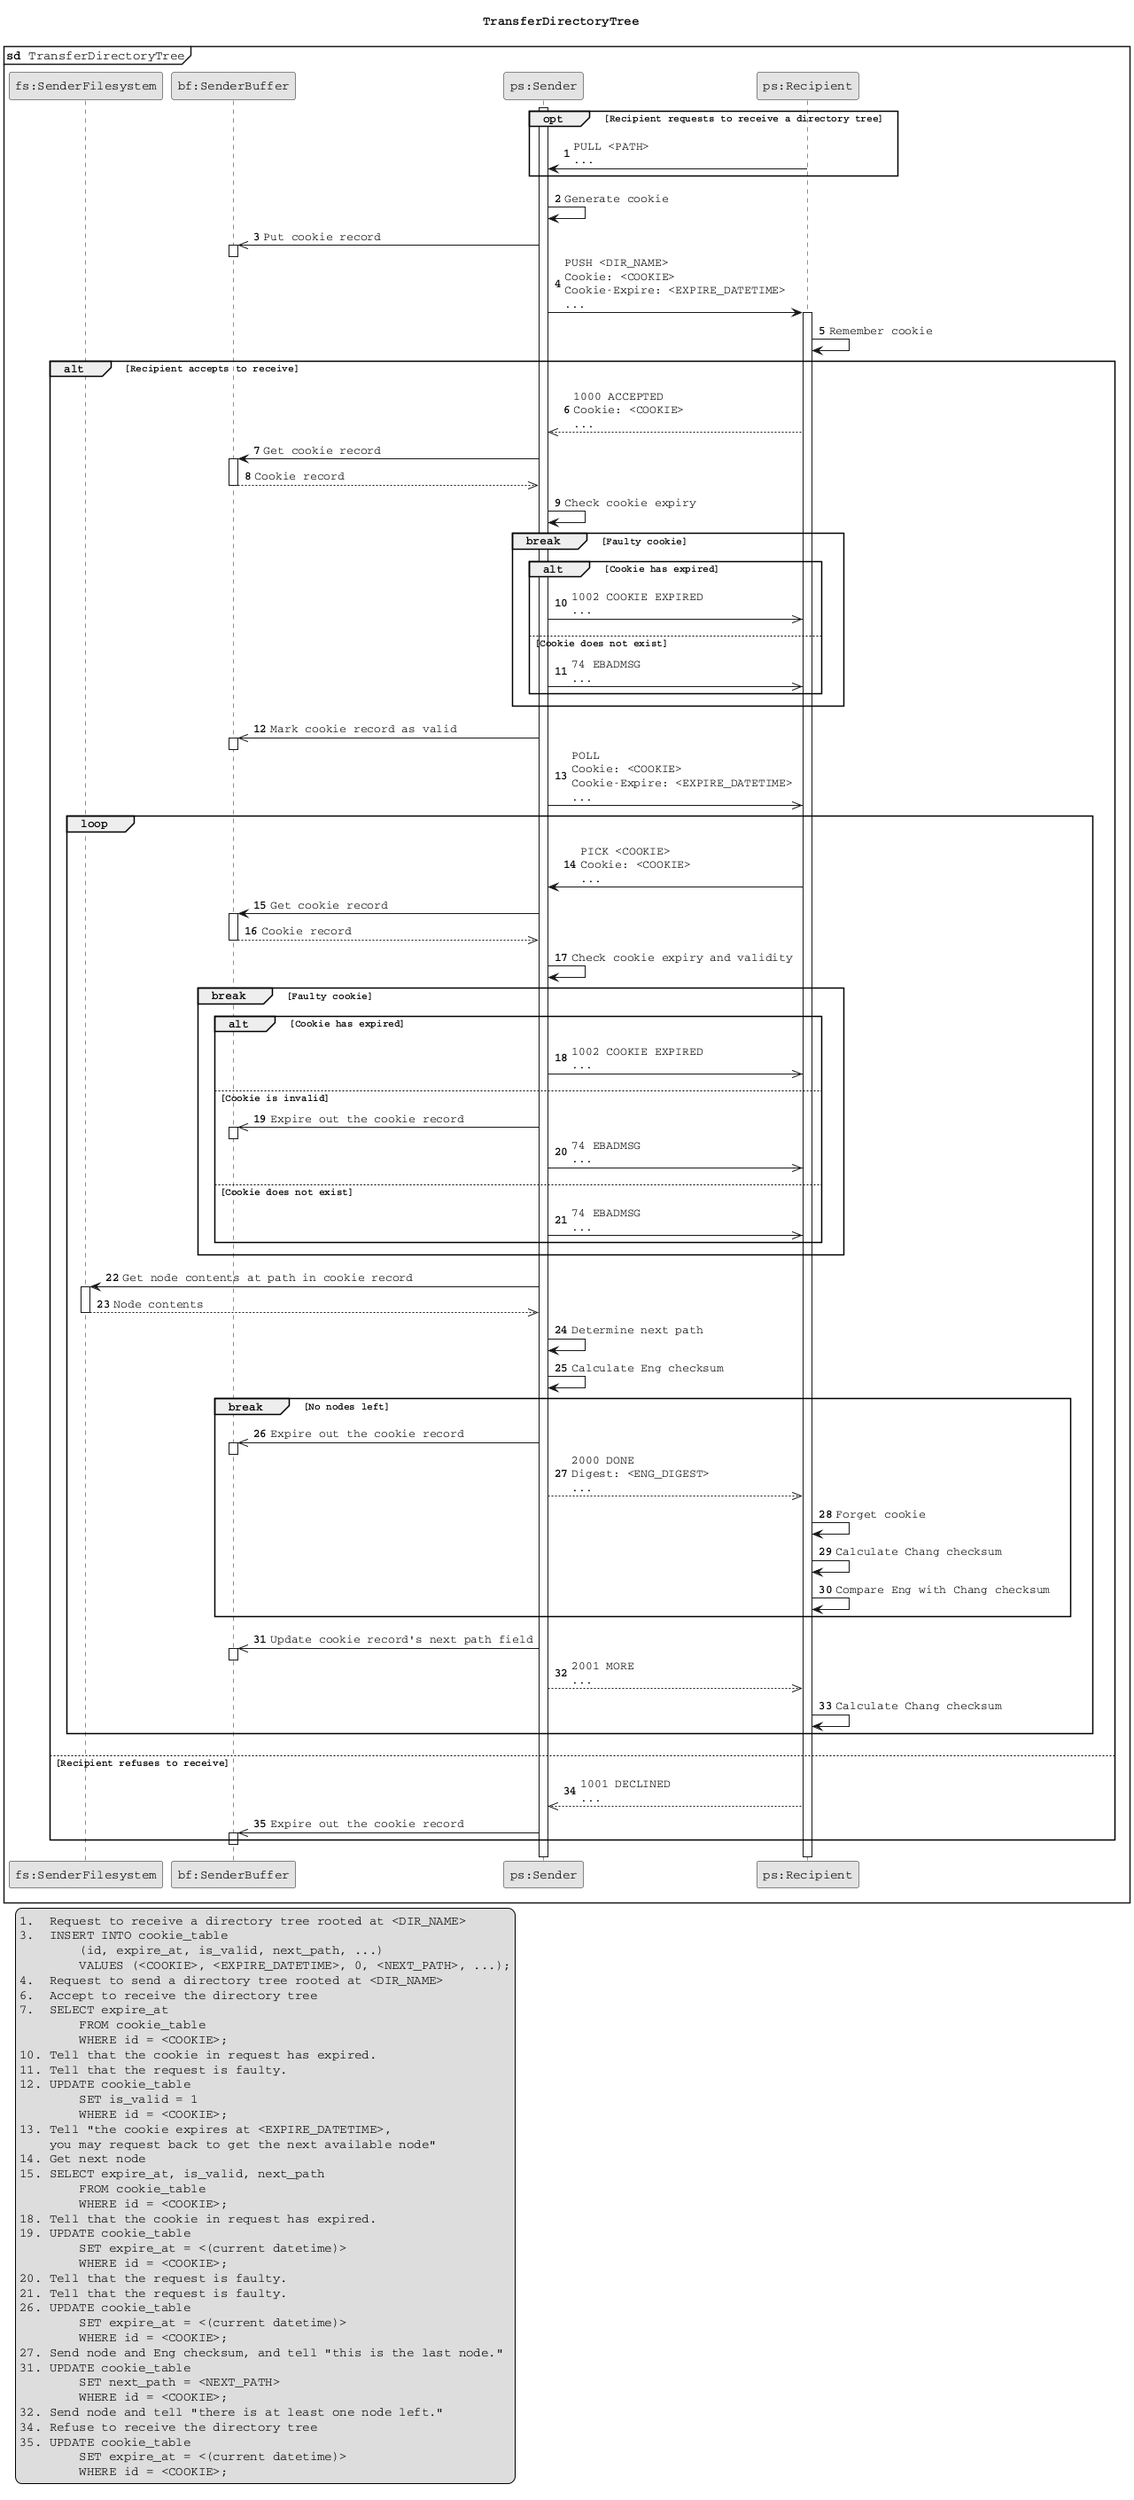 @startuml
!pragma teoz true
skinparam monochrome true
skinparam defaultFontName Courier

title TransferDirectoryTree
mainframe **sd** TransferDirectoryTree

participant "fs:SenderFilesystem" as SenderFS
participant "bf:SenderBuffer" as SenderBF
participant "ps:Sender" as Sender
participant "ps:Recipient" as Recipient
' participant "fs:RecipientFilesystem" as RecipientFS

autonumber

legend bottom left
1.  Request to receive a directory tree rooted at <DIR_NAME>
3.  INSERT INTO cookie_table
        (id, expire_at, is_valid, next_path, ...)
        VALUES (<COOKIE>, <EXPIRE_DATETIME>, 0, <NEXT_PATH>, ...);
4.  Request to send a directory tree rooted at <DIR_NAME>
6.  Accept to receive the directory tree
7.  SELECT expire_at
        FROM cookie_table
        WHERE id = <COOKIE>;
10. Tell that the cookie in request has expired.
11. Tell that the request is faulty.
12. UPDATE cookie_table
        SET is_valid = 1
        WHERE id = <COOKIE>;
13. Tell "the cookie expires at <EXPIRE_DATETIME>,
    you may request back to get the next available node"
14. Get next node
15. SELECT expire_at, is_valid, next_path
        FROM cookie_table
        WHERE id = <COOKIE>;
' 18. UPDATE cookie_table
'         SET expire_at = <(current datetime)>,
'         WHERE id = <COOKIE>;
18. Tell that the cookie in request has expired.
19. UPDATE cookie_table
        SET expire_at = <(current datetime)>
        WHERE id = <COOKIE>;
20. Tell that the request is faulty.
21. Tell that the request is faulty.
26. UPDATE cookie_table
        SET expire_at = <(current datetime)>
        WHERE id = <COOKIE>;
27. Send node and Eng checksum, and tell "this is the last node."
31. UPDATE cookie_table
        SET next_path = <NEXT_PATH>
        WHERE id = <COOKIE>;
32. Send node and tell "there is at least one node left."
34. Refuse to receive the directory tree
35. UPDATE cookie_table
        SET expire_at = <(current datetime)>
        WHERE id = <COOKIE>;
' 36. Connection has been closed.
endlegend

activate Sender

' opt 0
opt Recipient requests to receive a directory tree

Recipient -> Sender: PULL <PATH>\n...

' opt 0
end

Sender -> Sender: Generate cookie

Sender ->> SenderBF: Put cookie record
activate SenderBF
deactivate SenderBF

Sender -> Recipient: PUSH <DIR_NAME>\nCookie: <COOKIE>\nCookie-Expire: <EXPIRE_DATETIME>\n...

activate Recipient

Recipient -> Recipient: Remember cookie

' alt 0
alt Recipient accepts to receive

Recipient -->> Sender: 1000 ACCEPTED\nCookie: <COOKIE>\n...

Sender -> SenderBF: Get cookie record
activate SenderBF
SenderBF -->> Sender: Cookie record
deactivate SenderBF

Sender -> Sender: Check cookie expiry

' break 0
break Faulty cookie

' break 0 alt 0
alt Cookie has expired

Sender ->> Recipient: 1002 COOKIE EXPIRED\n...

else Cookie does not exist

Sender ->> Recipient:  74 EBADMSG\n...

' break 0 alt 0
end

' break 0
end

Sender ->> SenderBF: Mark cookie record as valid
activate SenderBF
deactivate SenderBF

Sender ->> Recipient: POLL\nCookie: <COOKIE>\nCookie-Expire: <EXPIRE_DATETIME>\n...

' loop 0
loop

Recipient -> Sender: PICK <COOKIE>\nCookie: <COOKIE>\n...

Sender -> SenderBF: Get cookie record
activate SenderBF
SenderBF -->> Sender: Cookie record
deactivate SenderBF

Sender -> Sender: Check cookie expiry and validity

' break 1
break Faulty cookie

' break 1 alt 0
alt Cookie has expired

Sender ->> Recipient: 1002 COOKIE EXPIRED\n...

else Cookie is invalid

Sender ->> SenderBF: Expire out the cookie record
activate SenderBF
deactivate SenderBF

Sender ->> Recipient: 74 EBADMSG\n...

else Cookie does not exist

Sender ->> Recipient:  74 EBADMSG\n...

' break 1 alt 0
end

' break 1
end

Sender -> SenderFS: Get node contents at path in cookie record
activate SenderFS
SenderFS -->> Sender: Node contents
deactivate SenderFS

Sender -> Sender: Determine next path
Sender -> Sender: Calculate Eng checksum

' break 2
break No nodes left

Sender ->> SenderBF: Expire out the cookie record
activate SenderBF
deactivate SenderBF

Sender -->> Recipient: 2000 DONE\nDigest: <ENG_DIGEST>\n...
Recipient -> Recipient: Forget cookie
Recipient -> Recipient: Calculate Chang checksum
Recipient -> Recipient: Compare Eng with Chang checksum

' break 2
end

Sender ->> SenderBF: Update cookie record's next path field
activate SenderBF
deactivate SenderBF

Sender -->> Recipient: 2001 MORE\n...
Recipient -> Recipient: Calculate Chang checksum

' loop 0
end

' alt 0
else Recipient refuses to receive

Recipient -->> Sender: 1001 DECLINED\n...

Sender ->> SenderBF: Expire out the cookie record
activate SenderBF
deactivate SenderBF

'alt 0
end

' Sender ->> Recipient: 54 ECONNRESET\n...
' Recipient -> Recipient: Terminate

deactivate Recipient
deactivate Sender
@enduml
